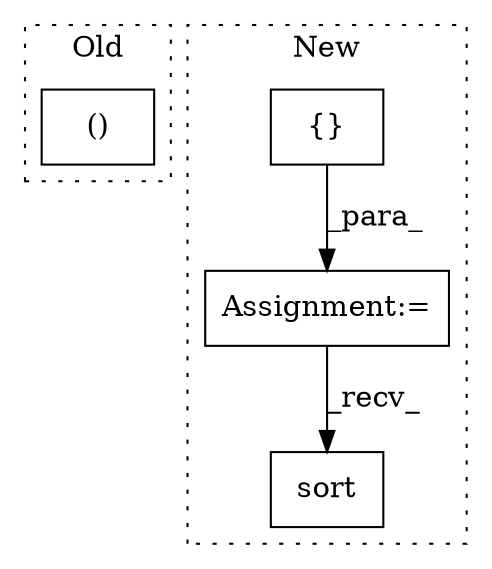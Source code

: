 digraph G {
subgraph cluster0 {
1 [label="()" a="106" s="11355" l="31" shape="box"];
label = "Old";
style="dotted";
}
subgraph cluster1 {
2 [label="sort" a="32" s="11127" l="6" shape="box"];
3 [label="Assignment:=" a="7" s="11025" l="1" shape="box"];
4 [label="{}" a="4" s="11055,11067" l="1,1" shape="box"];
label = "New";
style="dotted";
}
3 -> 2 [label="_recv_"];
4 -> 3 [label="_para_"];
}